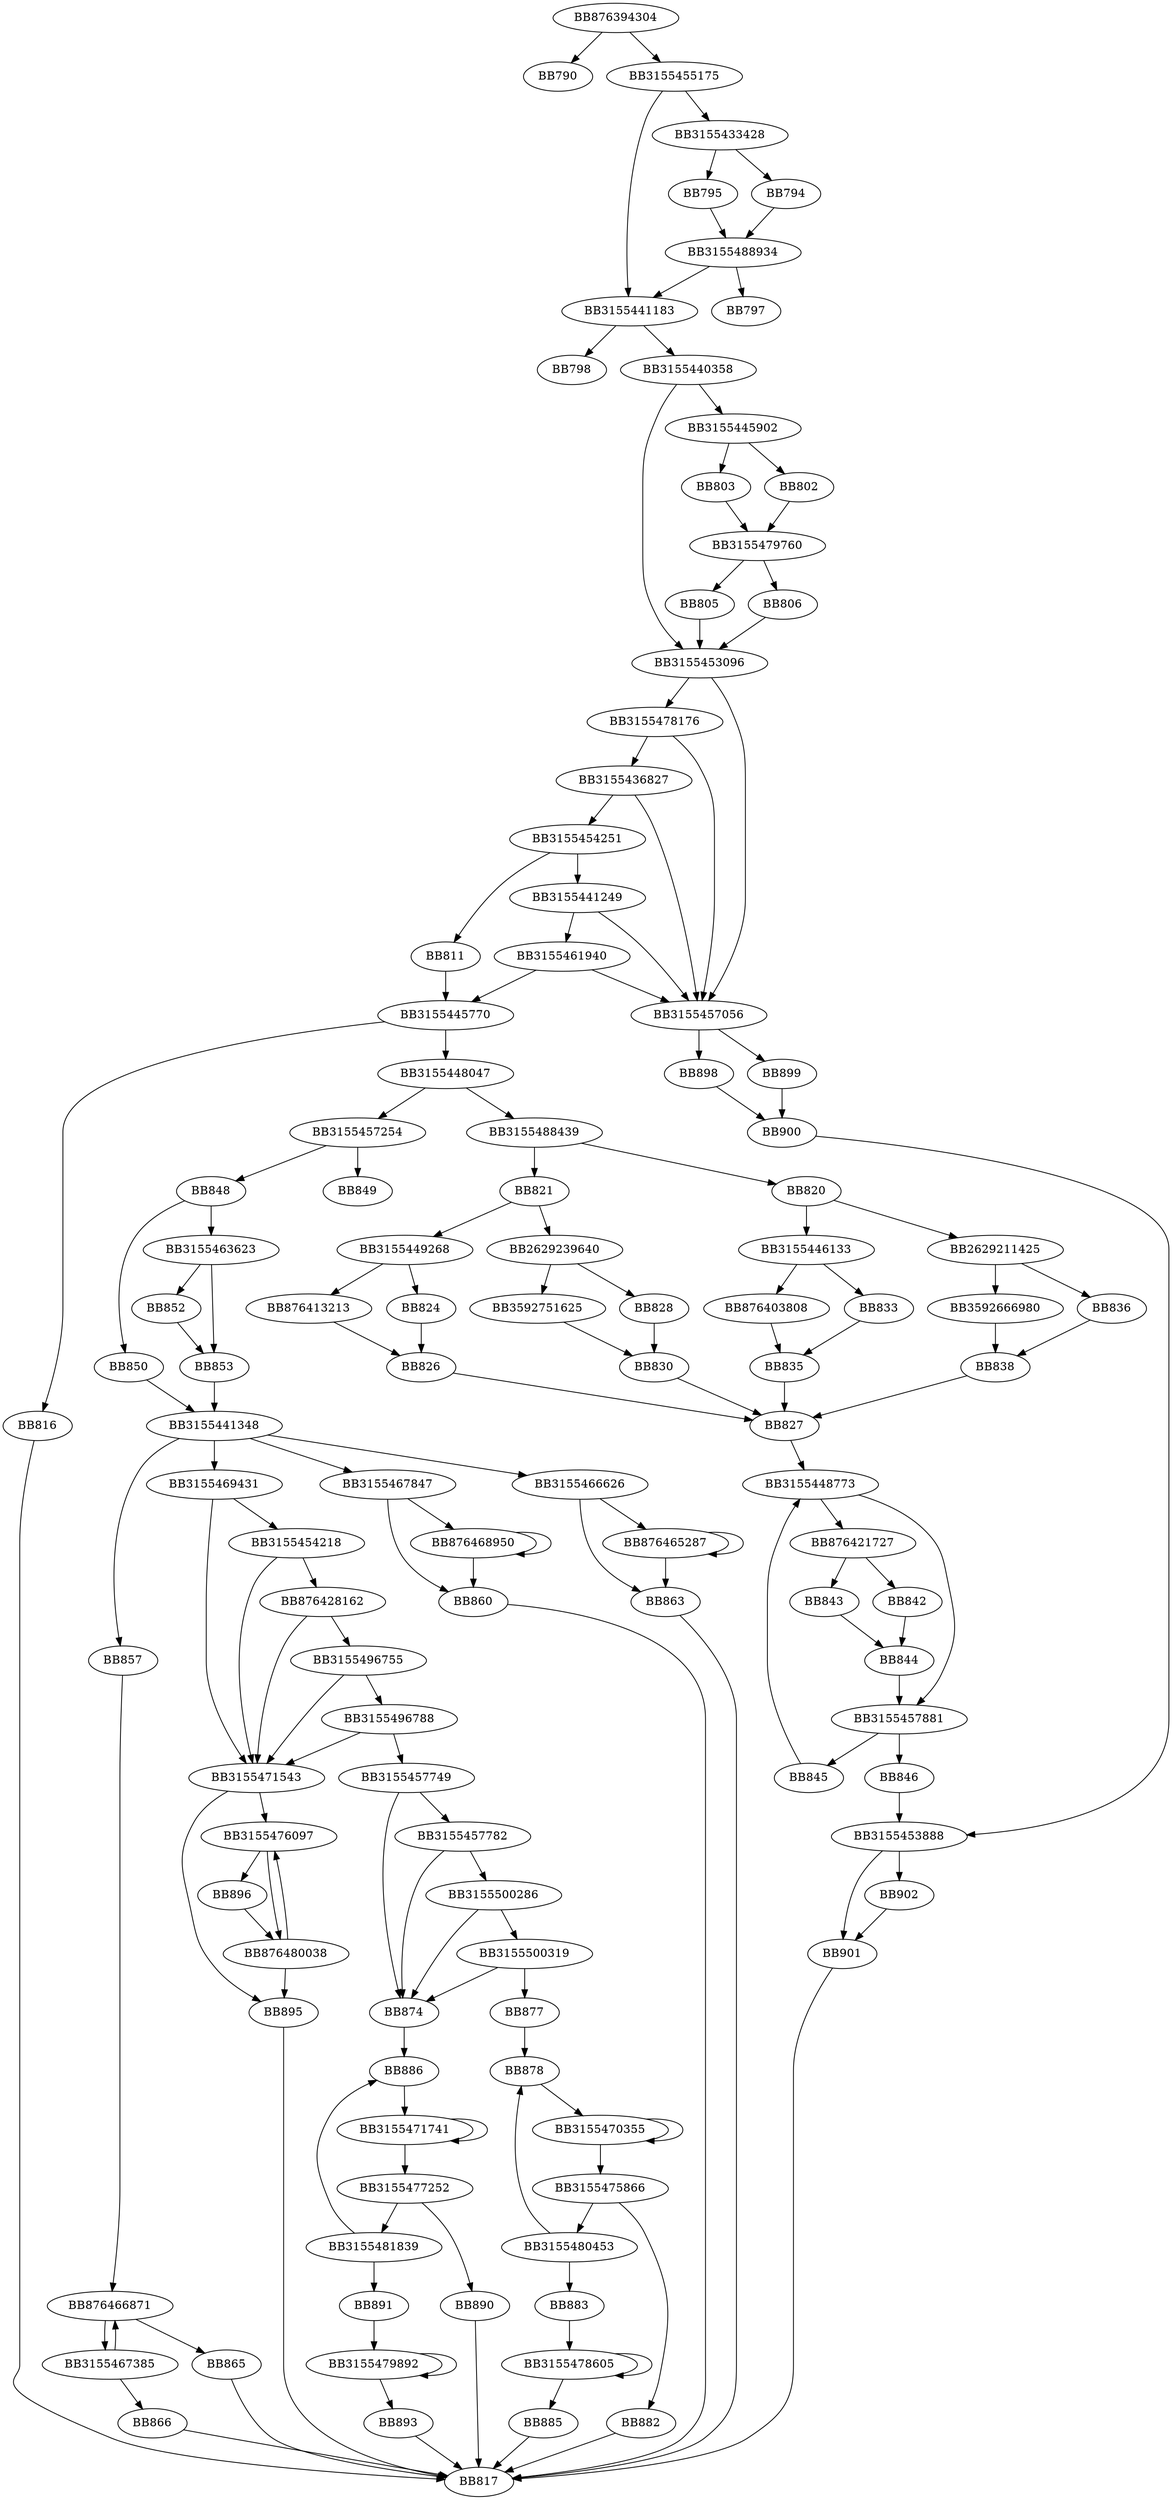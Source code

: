 digraph G{
	BB876394304->BB790;
	BB876394304->BB3155455175;
	BB3155455175->BB3155441183;
	BB3155455175->BB3155433428;
	BB3155433428->BB794;
	BB3155433428->BB795;
	BB794->BB3155488934;
	BB795->BB3155488934;
	BB3155488934->BB3155441183;
	BB3155488934->BB797;
	BB3155441183->BB798;
	BB3155441183->BB3155440358;
	BB3155440358->BB3155453096;
	BB3155440358->BB3155445902;
	BB3155445902->BB802;
	BB3155445902->BB803;
	BB802->BB3155479760;
	BB803->BB3155479760;
	BB3155479760->BB805;
	BB3155479760->BB806;
	BB806->BB3155453096;
	BB805->BB3155453096;
	BB3155453096->BB3155457056;
	BB3155453096->BB3155478176;
	BB3155478176->BB3155457056;
	BB3155478176->BB3155436827;
	BB3155436827->BB3155454251;
	BB3155436827->BB3155457056;
	BB3155454251->BB811;
	BB3155454251->BB3155441249;
	BB811->BB3155445770;
	BB3155441249->BB3155461940;
	BB3155441249->BB3155457056;
	BB3155461940->BB3155457056;
	BB3155461940->BB3155445770;
	BB3155445770->BB3155448047;
	BB3155445770->BB816;
	BB816->BB817;
	BB3155448047->BB3155488439;
	BB3155448047->BB3155457254;
	BB3155488439->BB820;
	BB3155488439->BB821;
	BB821->BB2629239640;
	BB821->BB3155449268;
	BB3155449268->BB824;
	BB3155449268->BB876413213;
	BB824->BB826;
	BB876413213->BB826;
	BB826->BB827;
	BB2629239640->BB828;
	BB2629239640->BB3592751625;
	BB828->BB830;
	BB3592751625->BB830;
	BB830->BB827;
	BB820->BB2629211425;
	BB820->BB3155446133;
	BB3155446133->BB833;
	BB3155446133->BB876403808;
	BB833->BB835;
	BB876403808->BB835;
	BB835->BB827;
	BB2629211425->BB836;
	BB2629211425->BB3592666980;
	BB836->BB838;
	BB3592666980->BB838;
	BB838->BB827;
	BB827->BB3155448773;
	BB3155448773->BB3155457881;
	BB3155448773->BB876421727;
	BB876421727->BB842;
	BB876421727->BB843;
	BB843->BB844;
	BB842->BB844;
	BB844->BB3155457881;
	BB3155457881->BB845;
	BB3155457881->BB846;
	BB846->BB3155453888;
	BB845->BB3155448773;
	BB3155457254->BB848;
	BB3155457254->BB849;
	BB848->BB850;
	BB848->BB3155463623;
	BB3155463623->BB852;
	BB3155463623->BB853;
	BB852->BB853;
	BB853->BB3155441348;
	BB850->BB3155441348;
	BB3155441348->BB3155469431;
	BB3155441348->BB3155466626;
	BB3155441348->BB857;
	BB3155441348->BB3155467847;
	BB3155467847->BB876468950;
	BB3155467847->BB860;
	BB857->BB876466871;
	BB3155466626->BB876465287;
	BB3155466626->BB863;
	BB863->BB817;
	BB876465287->BB876465287;
	BB876465287->BB863;
	BB876466871->BB3155467385;
	BB876466871->BB865;
	BB865->BB817;
	BB3155467385->BB876466871;
	BB3155467385->BB866;
	BB866->BB817;
	BB860->BB817;
	BB876468950->BB876468950;
	BB876468950->BB860;
	BB3155469431->BB3155454218;
	BB3155469431->BB3155471543;
	BB3155454218->BB876428162;
	BB3155454218->BB3155471543;
	BB876428162->BB3155496755;
	BB876428162->BB3155471543;
	BB3155496755->BB3155496788;
	BB3155496755->BB3155471543;
	BB3155496788->BB3155457749;
	BB3155496788->BB3155471543;
	BB3155457749->BB3155457782;
	BB3155457749->BB874;
	BB3155457782->BB3155500286;
	BB3155457782->BB874;
	BB3155500286->BB3155500319;
	BB3155500286->BB874;
	BB3155500319->BB877;
	BB3155500319->BB874;
	BB877->BB878;
	BB878->BB3155470355;
	BB3155470355->BB3155475866;
	BB3155470355->BB3155470355;
	BB3155475866->BB3155480453;
	BB3155475866->BB882;
	BB882->BB817;
	BB3155480453->BB883;
	BB3155480453->BB878;
	BB883->BB3155478605;
	BB3155478605->BB885;
	BB3155478605->BB3155478605;
	BB885->BB817;
	BB874->BB886;
	BB886->BB3155471741;
	BB3155471741->BB3155477252;
	BB3155471741->BB3155471741;
	BB3155477252->BB3155481839;
	BB3155477252->BB890;
	BB890->BB817;
	BB3155481839->BB891;
	BB3155481839->BB886;
	BB891->BB3155479892;
	BB3155479892->BB893;
	BB3155479892->BB3155479892;
	BB893->BB817;
	BB3155471543->BB3155476097;
	BB3155471543->BB895;
	BB895->BB817;
	BB3155476097->BB896;
	BB3155476097->BB876480038;
	BB896->BB876480038;
	BB876480038->BB3155476097;
	BB876480038->BB895;
	BB3155457056->BB898;
	BB3155457056->BB899;
	BB898->BB900;
	BB899->BB900;
	BB900->BB3155453888;
	BB3155453888->BB901;
	BB3155453888->BB902;
	BB902->BB901;
	BB901->BB817;
}
